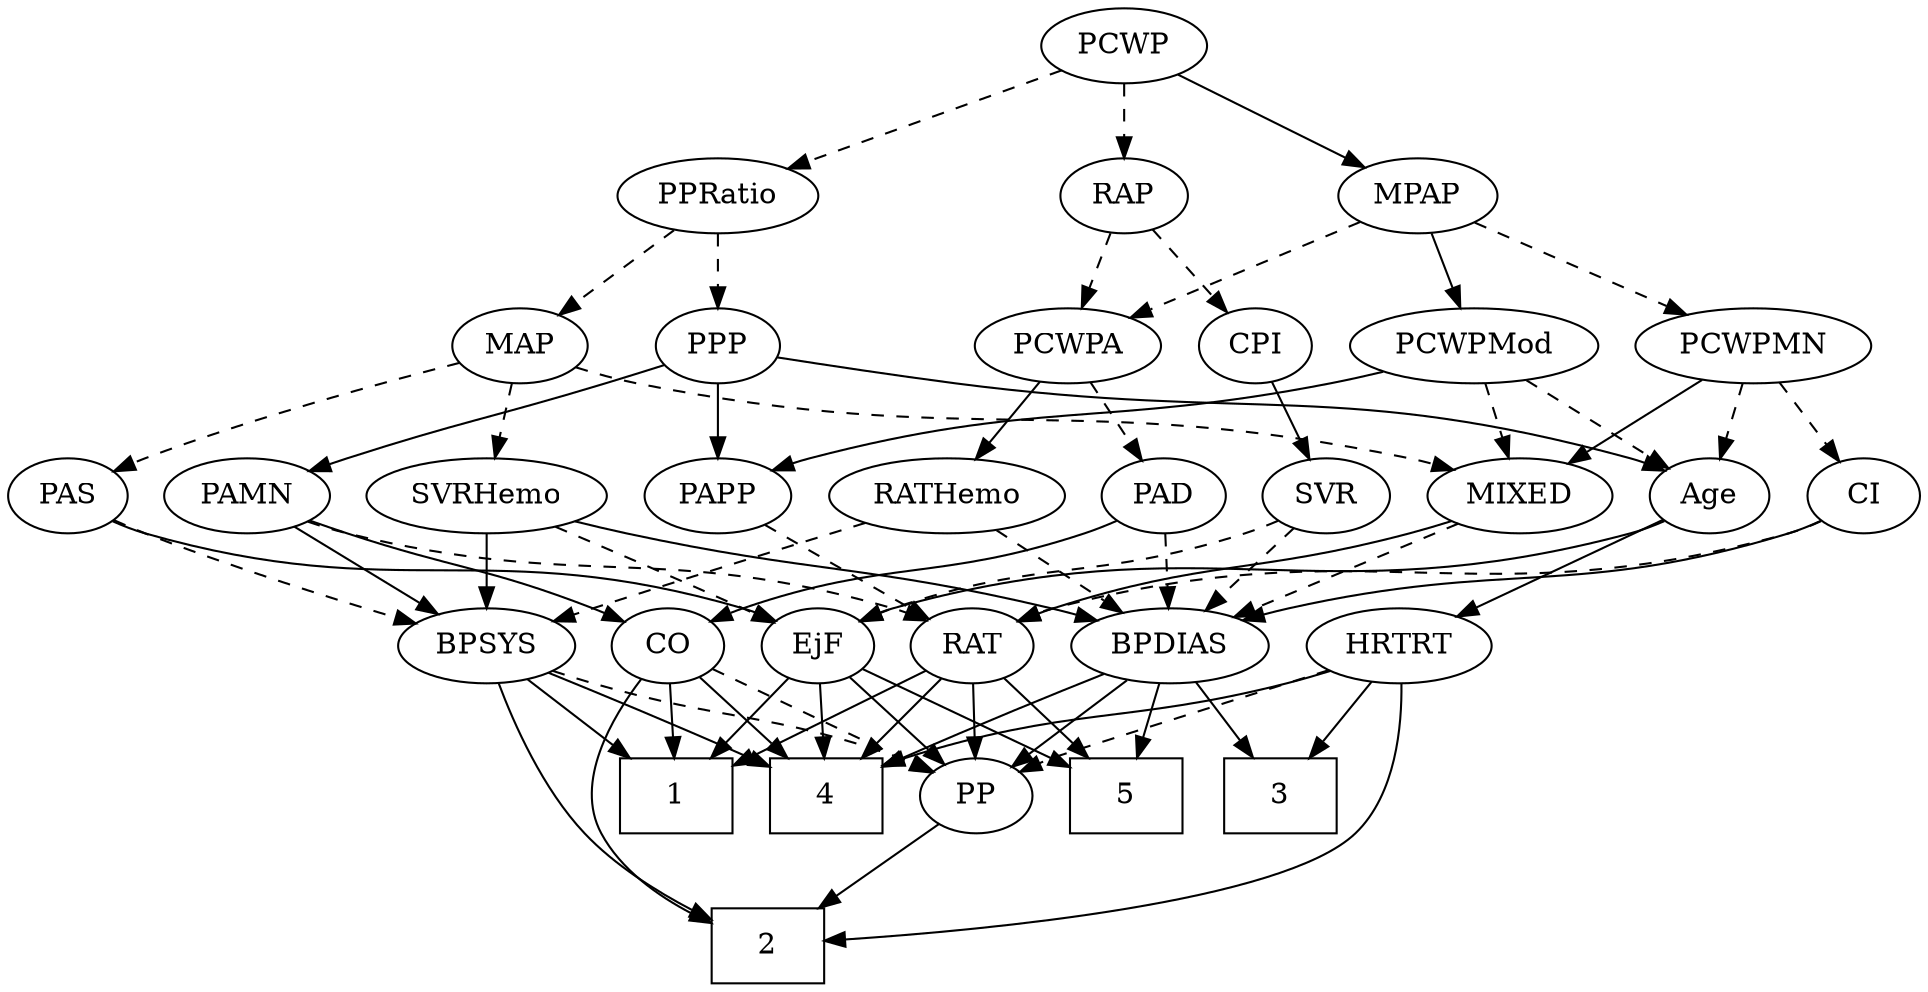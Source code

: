 strict digraph {
	graph [bb="0,0,852,468"];
	node [label="\N"];
	1	[height=0.5,
		pos="295,90",
		shape=box,
		width=0.75];
	2	[height=0.5,
		pos="303,18",
		shape=box,
		width=0.75];
	3	[height=0.5,
		pos="583,90",
		shape=box,
		width=0.75];
	4	[height=0.5,
		pos="439,90",
		shape=box,
		width=0.75];
	5	[height=0.5,
		pos="511,90",
		shape=box,
		width=0.75];
	Age	[height=0.5,
		pos="753,234",
		width=0.75];
	EjF	[height=0.5,
		pos="367,162",
		width=0.75];
	Age -> EjF	[pos="e,387.49,174.08 732.51,221.92 727.55,219.63 722.18,217.48 717,216 581.91,177.5 538.09,218.5 403,180 401.06,179.45 399.09,178.8 397.12,\
178.08",
		style=solid];
	HRTRT	[height=0.5,
		pos="627,162",
		width=1.1013];
	Age -> HRTRT	[pos="e,651.07,176.37 732.76,221.75 713.1,210.84 682.94,194.08 659.85,181.25",
		style=solid];
	EjF -> 1	[pos="e,312.6,108.11 352.43,146.83 343.08,137.75 330.7,125.71 319.83,115.14",
		style=solid];
	EjF -> 4	[pos="e,421.4,108.11 381.57,146.83 390.92,137.75 403.3,125.71 414.17,115.14",
		style=solid];
	EjF -> 5	[pos="e,483.76,104.24 388.25,150.67 410.92,139.65 447.26,121.98 474.53,108.73",
		style=solid];
	PP	[height=0.5,
		pos="367,90",
		width=0.75];
	EjF -> PP	[pos="e,367,108.1 367,143.7 367,135.98 367,126.71 367,118.11",
		style=solid];
	RAP	[height=0.5,
		pos="492,378",
		width=0.77632];
	CPI	[height=0.5,
		pos="553,306",
		width=0.75];
	RAP -> CPI	[pos="e,539.79,322.16 505.24,361.81 513.39,352.45 524,340.28 533.14,329.79",
		style=dashed];
	PCWPA	[height=0.5,
		pos="466,306",
		width=1.1555];
	RAP -> PCWPA	[pos="e,472.3,323.96 485.84,360.41 482.84,352.34 479.16,342.43 475.79,333.35",
		style=dashed];
	MIXED	[height=0.5,
		pos="668,234",
		width=1.1193];
	RAT	[height=0.5,
		pos="439,162",
		width=0.75827];
	MIXED -> RAT	[pos="e,460.25,173.57 637.81,222.06 631.62,219.95 625.13,217.83 619,216 556.2,197.24 537.82,201.77 476,180 473.89,179.26 471.73,178.44 \
469.57,177.57",
		style=solid];
	BPDIAS	[height=0.5,
		pos="527,162",
		width=1.1735];
	MIXED -> BPDIAS	[pos="e,553.66,176.23 642.14,220.16 619.86,209.1 587.48,193.03 562.73,180.74",
		style=dashed];
	MPAP	[height=0.5,
		pos="624,378",
		width=0.97491];
	PCWPMod	[height=0.5,
		pos="650,306",
		width=1.4443];
	MPAP -> PCWPMod	[pos="e,643.58,324.28 630.29,360.05 633.22,352.18 636.77,342.62 640.05,333.79",
		style=solid];
	MPAP -> PCWPA	[pos="e,494.13,319.46 598.26,365.6 572.57,354.22 532.82,336.6 503.6,323.66",
		style=dashed];
	PCWPMN	[height=0.5,
		pos="770,306",
		width=1.3902];
	MPAP -> PCWPMN	[pos="e,741.09,320.86 648.77,365.13 671.52,354.22 705.58,337.88 731.82,325.31",
		style=dashed];
	BPSYS	[height=0.5,
		pos="212,162",
		width=1.0471];
	BPSYS -> 1	[pos="e,274.69,108.13 230.01,145.81 240.8,136.71 254.76,124.94 266.97,114.64",
		style=solid];
	BPSYS -> 2	[pos="e,282.92,36.18 217.37,144 223.72,125.37 235.41,95.06 251,72 257.92,61.758 266.96,51.751 275.55,43.241",
		style=solid];
	BPSYS -> 4	[pos="e,411.72,104.56 240.68,150.1 246.69,147.96 253.02,145.82 259,144 319.14,125.66 339.02,129.74 402.09,107.97",
		style=solid];
	BPSYS -> PP	[pos="e,345.72,101.15 239.02,149.17 263.19,138.54 299.55,122.43 331,108 332.79,107.18 334.63,106.33 336.48,105.47",
		style=dashed];
	PAD	[height=0.5,
		pos="507,234",
		width=0.79437];
	CO	[height=0.5,
		pos="295,162",
		width=0.75];
	PAD -> CO	[pos="e,316.04,173.74 484.74,222.31 479.64,220.06 474.18,217.82 469,216 409.2,194.99 390.58,201.63 331,180 329.15,179.33 327.26,178.59 \
325.37,177.82",
		style=solid];
	PAD -> BPDIAS	[pos="e,522.06,180.28 511.84,216.05 514.07,208.26 516.77,198.82 519.26,190.08",
		style=dashed];
	CO -> 1	[pos="e,295,108.1 295,143.7 295,135.98 295,126.71 295,118.11",
		style=solid];
	CO -> 2	[pos="e,283.53,36.082 281.25,146.07 273.04,136.1 263.38,122.25 259,108 254.3,92.707 253.57,87.049 259,72 262.75,61.6 269.54,51.8 276.67,\
43.522",
		style=solid];
	CO -> 4	[pos="e,411.76,104.24 316.25,150.67 338.92,139.65 375.26,121.98 402.53,108.73",
		style=solid];
	CO -> PP	[pos="e,352.2,105.38 309.57,146.83 319.75,136.94 333.52,123.55 345.03,112.36",
		style=dashed];
	PAS	[height=0.5,
		pos="27,234",
		width=0.75];
	PAS -> EjF	[pos="e,346.49,174.01 47.512,221.99 52.468,219.7 57.83,217.53 63,216 178.25,181.94 215.75,214.06 331,180 332.94,179.43 334.9,178.76 336.87,\
178.04",
		style=solid];
	PAS -> BPSYS	[pos="e,181.7,172.79 48.164,222.58 52.999,220.32 58.144,218 63,216 99.368,200.99 141.71,186.18 171.94,176.04",
		style=dashed];
	PAMN	[height=0.5,
		pos="108,234",
		width=1.011];
	PAMN -> BPSYS	[pos="e,190.99,177.14 129.05,218.83 144.41,208.49 165.45,194.33 182.49,182.86",
		style=solid];
	PAMN -> CO	[pos="e,273.86,173.47 136.03,222.24 141.64,220.14 147.5,217.97 153,216 199.83,199.21 212.87,198.65 259,180 260.83,179.26 262.69,178.48 \
264.57,177.67",
		style=solid];
	PAMN -> RAT	[pos="e,418.48,173.98 134.82,221.78 140.73,219.61 147.02,217.54 153,216 261.71,188 295.5,212.33 403,180 404.94,179.42 406.9,178.75 408.86,\
178.01",
		style=dashed];
	RATHemo	[height=0.5,
		pos="411,234",
		width=1.3721];
	RATHemo -> BPSYS	[pos="e,241.06,173.57 376.25,221.01 345.41,210.34 299.16,194.26 259,180 256.28,179.03 253.47,178.03 250.64,177.02",
		style=dashed];
	RATHemo -> BPDIAS	[pos="e,503.51,177.18 435.32,218.33 452.64,207.87 476.09,193.72 494.94,182.35",
		style=dashed];
	SVR	[height=0.5,
		pos="582,234",
		width=0.77632];
	CPI -> SVR	[pos="e,575.18,251.47 559.87,288.41 563.27,280.22 567.44,270.14 571.25,260.95",
		style=solid];
	RAT -> 1	[pos="e,322.24,104.24 417.75,150.67 395.08,139.65 358.74,121.98 331.47,108.73",
		style=solid];
	RAT -> 4	[pos="e,439,108.1 439,143.7 439,135.98 439,126.71 439,118.11",
		style=solid];
	RAT -> 5	[pos="e,493.3,108.2 453.92,146.5 463.13,137.54 475.19,125.81 485.85,115.45",
		style=solid];
	RAT -> PP	[pos="e,381.9,105.49 424.08,146.5 414.04,136.73 400.62,123.69 389.32,112.7",
		style=solid];
	SVR -> EjF	[pos="e,388.03,173.76 560.36,222.26 555.38,220.01 550.07,217.79 545,216 483.61,194.32 464.28,202 403,180 401.15,179.33 399.26,178.61 397.37,\
177.84",
		style=dashed];
	SVR -> BPDIAS	[pos="e,539.94,179.47 569.79,217.46 562.87,208.65 554.05,197.43 546.22,187.46",
		style=dashed];
	PCWPMod -> Age	[pos="e,734.57,247.52 672.6,289.64 688.29,278.98 709.27,264.72 725.87,253.44",
		style=dashed];
	PCWPMod -> MIXED	[pos="e,663.56,252.28 654.36,288.05 656.36,280.26 658.79,270.82 661.04,262.08",
		style=dashed];
	PAPP	[height=0.5,
		pos="312,234",
		width=0.88464];
	PCWPMod -> PAPP	[pos="e,335.94,246.06 611.78,293.59 604.27,291.56 596.42,289.59 589,288 485.26,265.72 455.2,280.53 353,252 350.53,251.31 348.01,250.51 \
345.5,249.65",
		style=solid];
	PCWPA -> PAD	[pos="e,497.35,251.47 475.72,288.41 480.62,280.04 486.67,269.71 492.14,260.37",
		style=dashed];
	PCWPA -> RATHemo	[pos="e,424.07,251.63 453.24,288.76 446.47,280.14 438,269.36 430.43,259.73",
		style=solid];
	PCWPMN -> Age	[pos="e,757.2,252.28 765.88,288.05 763.99,280.26 761.7,270.82 759.58,262.08",
		style=dashed];
	PCWPMN -> MIXED	[pos="e,689.04,249.44 747.87,289.81 733.14,279.7 713.61,266.3 697.55,255.28",
		style=solid];
	CI	[height=0.5,
		pos="825,234",
		width=0.75];
	PCWPMN -> CI	[pos="e,812.81,250.51 783.03,288.41 790.01,279.53 798.73,268.44 806.4,258.67",
		style=dashed];
	SVRHemo	[height=0.5,
		pos="212,234",
		width=1.3902];
	SVRHemo -> EjF	[pos="e,345.72,173.15 242.41,219.68 266.5,209.07 300.99,193.77 331,180 332.79,179.18 334.63,178.33 336.48,177.47",
		style=dashed];
	SVRHemo -> BPSYS	[pos="e,212,180.1 212,215.7 212,207.98 212,198.71 212,190.11",
		style=solid];
	SVRHemo -> BPDIAS	[pos="e,495.58,174.06 248.98,221.7 256.25,219.66 263.83,217.66 271,216 360.69,195.23 385.69,202.36 475,180 478.57,179.11 482.26,178.09 \
485.94,177.02",
		style=solid];
	BPDIAS -> 3	[pos="e,569.3,108.12 539.99,144.76 546.79,136.27 555.26,125.68 562.88,116.15",
		style=solid];
	BPDIAS -> 4	[pos="e,460.53,108.13 507.91,145.81 496.46,136.71 481.66,124.94 468.72,114.64",
		style=solid];
	BPDIAS -> 5	[pos="e,514.95,108.28 523.13,144.05 521.35,136.26 519.19,126.82 517.19,118.08",
		style=solid];
	BPDIAS -> PP	[pos="e,388.26,101.2 497.8,148.88 472.59,138.33 435.24,122.5 403,108 401.2,107.19 399.36,106.35 397.5,105.5",
		style=solid];
	MAP	[height=0.5,
		pos="224,306",
		width=0.84854];
	MAP -> MIXED	[pos="e,638.52,246.45 249.1,295.61 257.54,292.77 267.08,289.9 276,288 425.91,256.01 469.39,285.34 619,252 622.21,251.29 625.5,250.43 628.78,\
249.49",
		style=dashed];
	MAP -> PAS	[pos="e,48.129,245.51 197.15,297.27 164.89,287.72 109.33,270.48 63,252 61.17,251.27 59.302,250.49 57.426,249.69",
		style=dashed];
	MAP -> SVRHemo	[pos="e,214.96,252.28 221.1,288.05 219.77,280.35 218.18,271.03 216.69,262.36",
		style=dashed];
	PP -> 2	[pos="e,318.58,36.04 353.43,74.155 345.3,65.264 334.76,53.742 325.43,43.529",
		style=solid];
	PPP	[height=0.5,
		pos="312,306",
		width=0.75];
	PPP -> Age	[pos="e,732.5,246.07 337.77,300.42 358.58,296.8 388.62,291.75 415,288 548.83,268.99 587.09,289.34 717,252 718.94,251.44 720.91,250.79 \
722.88,250.07",
		style=solid];
	PPP -> PAMN	[pos="e,136.01,245.82 288.61,296.57 280.8,293.8 272.04,290.73 264,288 214.89,271.34 201.94,269.17 153,252 150.59,251.15 148.11,250.27 \
145.61,249.36",
		style=solid];
	PPP -> PAPP	[pos="e,312,252.1 312,287.7 312,279.98 312,270.71 312,262.11",
		style=solid];
	PPRatio	[height=0.5,
		pos="312,378",
		width=1.1013];
	PPRatio -> MAP	[pos="e,241.56,320.97 292.91,361.81 280.26,351.75 263.53,338.44 249.72,327.46",
		style=dashed];
	PPRatio -> PPP	[pos="e,312,324.1 312,359.7 312,351.98 312,342.71 312,334.11",
		style=dashed];
	PCWP	[height=0.5,
		pos="492,450",
		width=0.97491];
	PCWP -> RAP	[pos="e,492,396.1 492,431.7 492,423.98 492,414.71 492,406.11",
		style=dashed];
	PCWP -> MPAP	[pos="e,600.16,391.64 515.6,436.49 536.68,425.31 567.77,408.82 591.25,396.37",
		style=solid];
	PCWP -> PPRatio	[pos="e,341.09,390.31 464.66,438.37 434.32,426.57 385.11,407.43 350.79,394.08",
		style=dashed];
	CI -> RAT	[pos="e,459.7,173.9 804.51,221.92 799.55,219.63 794.18,217.48 789,216 654.34,177.59 610.86,217.7 476,180 473.7,179.36 471.37,178.59 469.04,\
177.74",
		style=dashed];
	CI -> BPDIAS	[pos="e,558.34,174.28 804.45,222.12 799.49,219.83 794.14,217.62 789,216 698.26,187.42 670.28,203.11 578,180 574.79,179.2 571.48,178.29 \
568.18,177.32",
		style=solid];
	PAPP -> RAT	[pos="e,418.81,174.13 334.12,220.81 355.11,209.24 386.78,191.78 409.82,179.08",
		style=dashed];
	HRTRT -> 2	[pos="e,330.25,19.472 631.03,143.81 634.6,123.86 636.82,91.235 619,72 581.86,31.902 415.54,22.134 340.25,19.76",
		style=solid];
	HRTRT -> 3	[pos="e,593.97,108.45 616.57,144.41 611.46,136.28 605.19,126.31 599.46,117.18",
		style=solid];
	HRTRT -> 4	[pos="e,466.38,104.3 596.26,150.33 559.33,137.5 499.98,116.87 475.73,107.89",
		style=solid];
	HRTRT -> PP	[pos="e,387.59,101.75 597.14,149.94 590.86,147.82 584.25,145.72 578,144 501.44,122.94 478.32,133.13 403,108 401.08,107.36 399.13,106.64 \
397.18,105.88",
		style=dashed];
}
